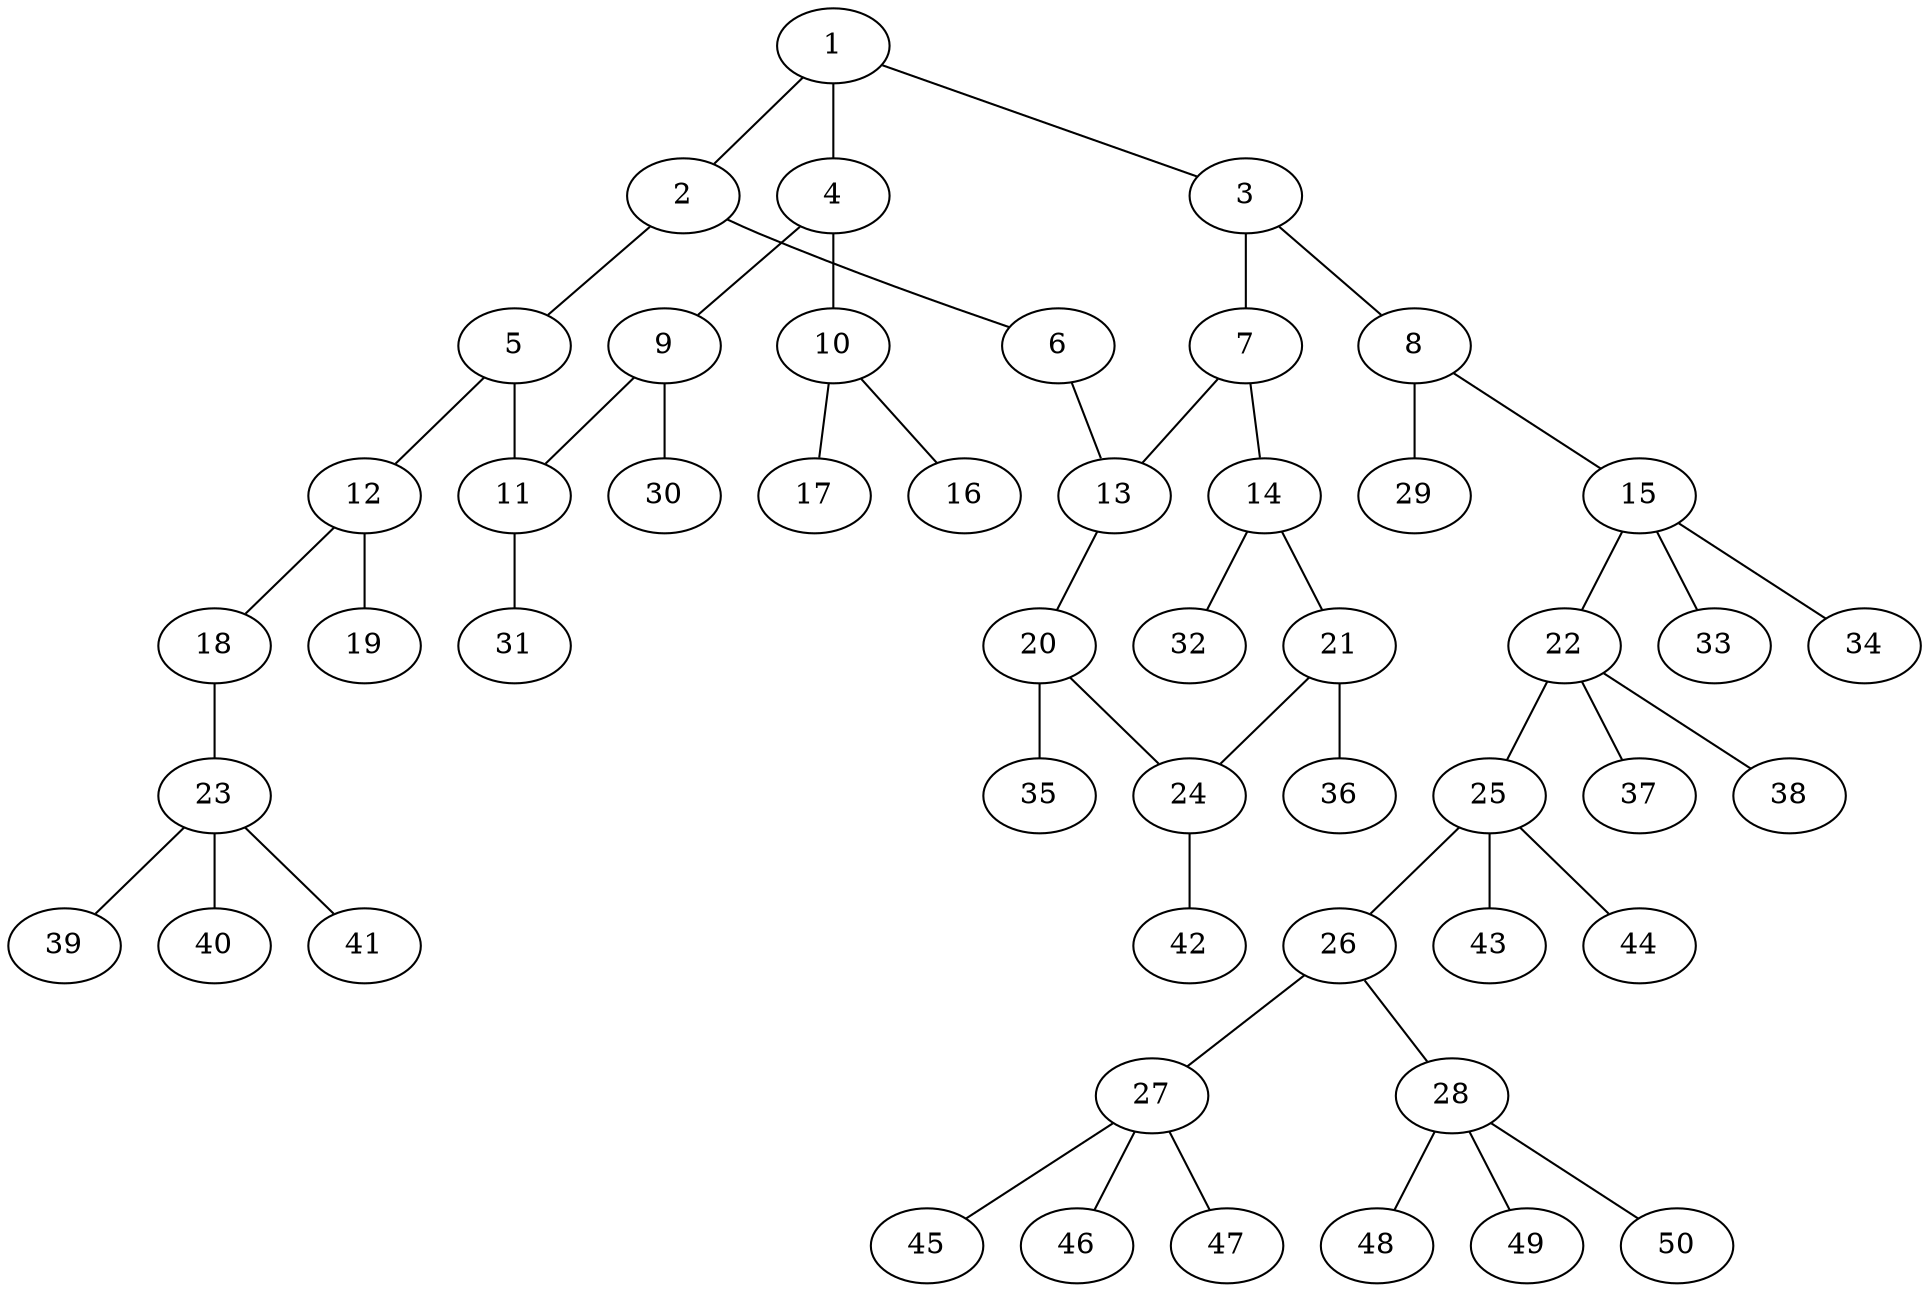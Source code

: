 graph molecule_3853 {
	1	 [chem=C];
	2	 [chem=C];
	1 -- 2	 [valence=2];
	3	 [chem=C];
	1 -- 3	 [valence=1];
	4	 [chem=C];
	1 -- 4	 [valence=1];
	5	 [chem=C];
	2 -- 5	 [valence=1];
	6	 [chem=N];
	2 -- 6	 [valence=1];
	7	 [chem=C];
	3 -- 7	 [valence=2];
	8	 [chem=N];
	3 -- 8	 [valence=1];
	9	 [chem=C];
	4 -- 9	 [valence=2];
	10	 [chem=N];
	4 -- 10	 [valence=1];
	11	 [chem=C];
	5 -- 11	 [valence=2];
	12	 [chem=C];
	5 -- 12	 [valence=1];
	13	 [chem=C];
	6 -- 13	 [valence=2];
	7 -- 13	 [valence=1];
	14	 [chem=C];
	7 -- 14	 [valence=1];
	15	 [chem=C];
	8 -- 15	 [valence=1];
	29	 [chem=H];
	8 -- 29	 [valence=1];
	9 -- 11	 [valence=1];
	30	 [chem=H];
	9 -- 30	 [valence=1];
	16	 [chem=O];
	10 -- 16	 [valence=2];
	17	 [chem=O];
	10 -- 17	 [valence=1];
	31	 [chem=H];
	11 -- 31	 [valence=1];
	18	 [chem=O];
	12 -- 18	 [valence=1];
	19	 [chem=O];
	12 -- 19	 [valence=2];
	20	 [chem=C];
	13 -- 20	 [valence=1];
	21	 [chem=C];
	14 -- 21	 [valence=2];
	32	 [chem=H];
	14 -- 32	 [valence=1];
	22	 [chem=C];
	15 -- 22	 [valence=1];
	33	 [chem=H];
	15 -- 33	 [valence=1];
	34	 [chem=H];
	15 -- 34	 [valence=1];
	23	 [chem=C];
	18 -- 23	 [valence=1];
	24	 [chem=C];
	20 -- 24	 [valence=2];
	35	 [chem=H];
	20 -- 35	 [valence=1];
	21 -- 24	 [valence=1];
	36	 [chem=H];
	21 -- 36	 [valence=1];
	25	 [chem=C];
	22 -- 25	 [valence=1];
	37	 [chem=H];
	22 -- 37	 [valence=1];
	38	 [chem=H];
	22 -- 38	 [valence=1];
	39	 [chem=H];
	23 -- 39	 [valence=1];
	40	 [chem=H];
	23 -- 40	 [valence=1];
	41	 [chem=H];
	23 -- 41	 [valence=1];
	42	 [chem=H];
	24 -- 42	 [valence=1];
	26	 [chem=N];
	25 -- 26	 [valence=1];
	43	 [chem=H];
	25 -- 43	 [valence=1];
	44	 [chem=H];
	25 -- 44	 [valence=1];
	27	 [chem=C];
	26 -- 27	 [valence=1];
	28	 [chem=C];
	26 -- 28	 [valence=1];
	45	 [chem=H];
	27 -- 45	 [valence=1];
	46	 [chem=H];
	27 -- 46	 [valence=1];
	47	 [chem=H];
	27 -- 47	 [valence=1];
	48	 [chem=H];
	28 -- 48	 [valence=1];
	49	 [chem=H];
	28 -- 49	 [valence=1];
	50	 [chem=H];
	28 -- 50	 [valence=1];
}

